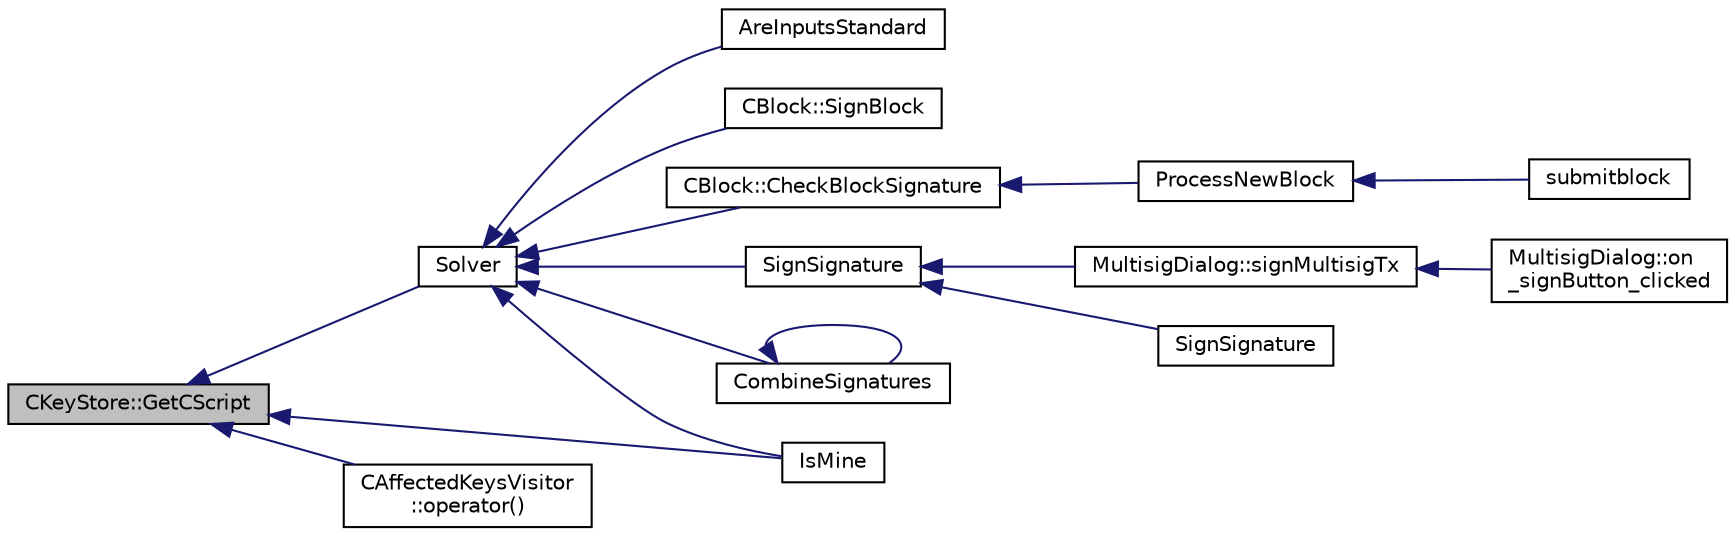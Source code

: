 digraph "CKeyStore::GetCScript"
{
  edge [fontname="Helvetica",fontsize="10",labelfontname="Helvetica",labelfontsize="10"];
  node [fontname="Helvetica",fontsize="10",shape=record];
  rankdir="LR";
  Node26 [label="CKeyStore::GetCScript",height=0.2,width=0.4,color="black", fillcolor="grey75", style="filled", fontcolor="black"];
  Node26 -> Node27 [dir="back",color="midnightblue",fontsize="10",style="solid",fontname="Helvetica"];
  Node27 [label="Solver",height=0.2,width=0.4,color="black", fillcolor="white", style="filled",URL="$sign_8cpp.html#a8e31b29d5a654a570c493f7aa9c3abd9",tooltip="Sign scriptPubKey with private keys stored in keystore, given transaction hash and hash type..."];
  Node27 -> Node28 [dir="back",color="midnightblue",fontsize="10",style="solid",fontname="Helvetica"];
  Node28 [label="AreInputsStandard",height=0.2,width=0.4,color="black", fillcolor="white", style="filled",URL="$main_8h.html#a791e33e18bea9861e449e6ebcfce8890",tooltip="Check transaction inputs, and make sure any pay-to-script-hash transactions are evaluating IsStandard..."];
  Node27 -> Node29 [dir="back",color="midnightblue",fontsize="10",style="solid",fontname="Helvetica"];
  Node29 [label="CBlock::SignBlock",height=0.2,width=0.4,color="black", fillcolor="white", style="filled",URL="$class_c_block.html#a9bb6e84becb89ae53a2251d28732420c"];
  Node27 -> Node30 [dir="back",color="midnightblue",fontsize="10",style="solid",fontname="Helvetica"];
  Node30 [label="CBlock::CheckBlockSignature",height=0.2,width=0.4,color="black", fillcolor="white", style="filled",URL="$class_c_block.html#a2ff0deeda85c23cde1a78365d6fc6c2c"];
  Node30 -> Node31 [dir="back",color="midnightblue",fontsize="10",style="solid",fontname="Helvetica"];
  Node31 [label="ProcessNewBlock",height=0.2,width=0.4,color="black", fillcolor="white", style="filled",URL="$main_8h.html#abb32e71aca0c6a769d419194ada13851",tooltip="Process an incoming block. "];
  Node31 -> Node32 [dir="back",color="midnightblue",fontsize="10",style="solid",fontname="Helvetica"];
  Node32 [label="submitblock",height=0.2,width=0.4,color="black", fillcolor="white", style="filled",URL="$rpcmining_8cpp.html#a6fc1aa077add8cb1c74207056616134d"];
  Node27 -> Node33 [dir="back",color="midnightblue",fontsize="10",style="solid",fontname="Helvetica"];
  Node33 [label="SignSignature",height=0.2,width=0.4,color="black", fillcolor="white", style="filled",URL="$sign_8h.html#a3b014c5c7c258e53d1e933017025beeb"];
  Node33 -> Node34 [dir="back",color="midnightblue",fontsize="10",style="solid",fontname="Helvetica"];
  Node34 [label="MultisigDialog::signMultisigTx",height=0.2,width=0.4,color="black", fillcolor="white", style="filled",URL="$class_multisig_dialog.html#accd639f522281361bdf409e88909eb98"];
  Node34 -> Node35 [dir="back",color="midnightblue",fontsize="10",style="solid",fontname="Helvetica"];
  Node35 [label="MultisigDialog::on\l_signButton_clicked",height=0.2,width=0.4,color="black", fillcolor="white", style="filled",URL="$class_multisig_dialog.html#a5fdc6c2578e0f4e2f7900a3723d223ae"];
  Node33 -> Node36 [dir="back",color="midnightblue",fontsize="10",style="solid",fontname="Helvetica"];
  Node36 [label="SignSignature",height=0.2,width=0.4,color="black", fillcolor="white", style="filled",URL="$sign_8h.html#aa6f2e97f4c070155f2fbcbe95c25c6ff"];
  Node27 -> Node37 [dir="back",color="midnightblue",fontsize="10",style="solid",fontname="Helvetica"];
  Node37 [label="CombineSignatures",height=0.2,width=0.4,color="black", fillcolor="white", style="filled",URL="$sign_8h.html#a76ecd8ba7d2e6e3f4de1b5784c5eece0",tooltip="Given two sets of signatures for scriptPubKey, possibly with OP_0 placeholders, combine them intellig..."];
  Node37 -> Node37 [dir="back",color="midnightblue",fontsize="10",style="solid",fontname="Helvetica"];
  Node27 -> Node38 [dir="back",color="midnightblue",fontsize="10",style="solid",fontname="Helvetica"];
  Node38 [label="IsMine",height=0.2,width=0.4,color="black", fillcolor="white", style="filled",URL="$wallet__ismine_8h.html#ae1531a999ac1bfa59d70cfc984f1266b"];
  Node26 -> Node39 [dir="back",color="midnightblue",fontsize="10",style="solid",fontname="Helvetica"];
  Node39 [label="CAffectedKeysVisitor\l::operator()",height=0.2,width=0.4,color="black", fillcolor="white", style="filled",URL="$class_c_affected_keys_visitor.html#a01b52c5a4311ae3985d1e5753e033215"];
  Node26 -> Node38 [dir="back",color="midnightblue",fontsize="10",style="solid",fontname="Helvetica"];
}
